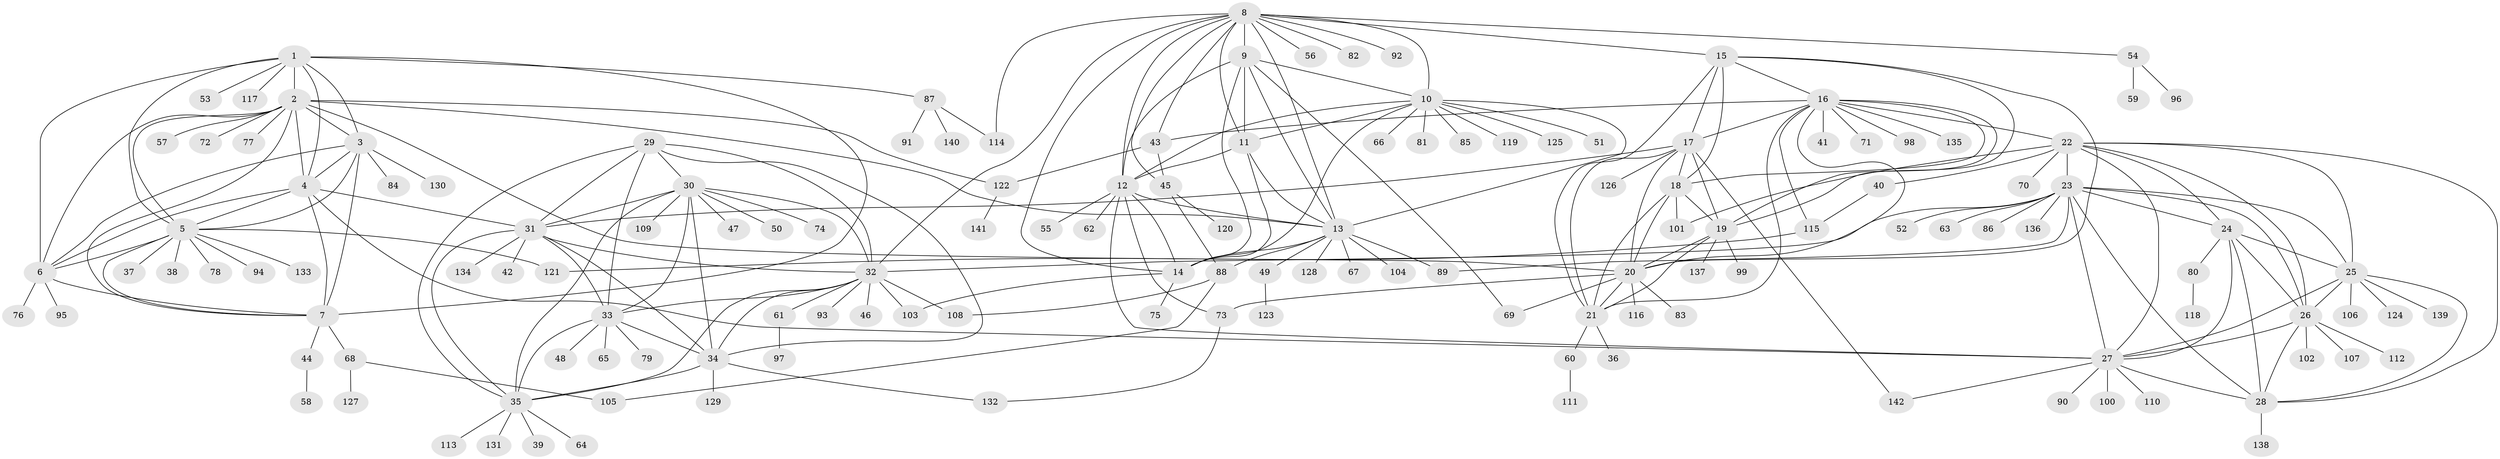 // Generated by graph-tools (version 1.1) at 2025/15/03/09/25 04:15:55]
// undirected, 142 vertices, 238 edges
graph export_dot {
graph [start="1"]
  node [color=gray90,style=filled];
  1;
  2;
  3;
  4;
  5;
  6;
  7;
  8;
  9;
  10;
  11;
  12;
  13;
  14;
  15;
  16;
  17;
  18;
  19;
  20;
  21;
  22;
  23;
  24;
  25;
  26;
  27;
  28;
  29;
  30;
  31;
  32;
  33;
  34;
  35;
  36;
  37;
  38;
  39;
  40;
  41;
  42;
  43;
  44;
  45;
  46;
  47;
  48;
  49;
  50;
  51;
  52;
  53;
  54;
  55;
  56;
  57;
  58;
  59;
  60;
  61;
  62;
  63;
  64;
  65;
  66;
  67;
  68;
  69;
  70;
  71;
  72;
  73;
  74;
  75;
  76;
  77;
  78;
  79;
  80;
  81;
  82;
  83;
  84;
  85;
  86;
  87;
  88;
  89;
  90;
  91;
  92;
  93;
  94;
  95;
  96;
  97;
  98;
  99;
  100;
  101;
  102;
  103;
  104;
  105;
  106;
  107;
  108;
  109;
  110;
  111;
  112;
  113;
  114;
  115;
  116;
  117;
  118;
  119;
  120;
  121;
  122;
  123;
  124;
  125;
  126;
  127;
  128;
  129;
  130;
  131;
  132;
  133;
  134;
  135;
  136;
  137;
  138;
  139;
  140;
  141;
  142;
  1 -- 2;
  1 -- 3;
  1 -- 4;
  1 -- 5;
  1 -- 6;
  1 -- 7;
  1 -- 53;
  1 -- 87;
  1 -- 117;
  2 -- 3;
  2 -- 4;
  2 -- 5;
  2 -- 6;
  2 -- 7;
  2 -- 13;
  2 -- 20;
  2 -- 57;
  2 -- 72;
  2 -- 77;
  2 -- 122;
  3 -- 4;
  3 -- 5;
  3 -- 6;
  3 -- 7;
  3 -- 84;
  3 -- 130;
  4 -- 5;
  4 -- 6;
  4 -- 7;
  4 -- 27;
  4 -- 31;
  5 -- 6;
  5 -- 7;
  5 -- 37;
  5 -- 38;
  5 -- 78;
  5 -- 94;
  5 -- 121;
  5 -- 133;
  6 -- 7;
  6 -- 76;
  6 -- 95;
  7 -- 44;
  7 -- 68;
  8 -- 9;
  8 -- 10;
  8 -- 11;
  8 -- 12;
  8 -- 13;
  8 -- 14;
  8 -- 15;
  8 -- 32;
  8 -- 43;
  8 -- 45;
  8 -- 54;
  8 -- 56;
  8 -- 82;
  8 -- 92;
  8 -- 114;
  9 -- 10;
  9 -- 11;
  9 -- 12;
  9 -- 13;
  9 -- 14;
  9 -- 69;
  10 -- 11;
  10 -- 12;
  10 -- 13;
  10 -- 14;
  10 -- 51;
  10 -- 66;
  10 -- 81;
  10 -- 85;
  10 -- 119;
  10 -- 125;
  11 -- 12;
  11 -- 13;
  11 -- 14;
  12 -- 13;
  12 -- 14;
  12 -- 27;
  12 -- 55;
  12 -- 62;
  12 -- 73;
  13 -- 14;
  13 -- 49;
  13 -- 67;
  13 -- 88;
  13 -- 89;
  13 -- 104;
  13 -- 128;
  14 -- 75;
  14 -- 103;
  15 -- 16;
  15 -- 17;
  15 -- 18;
  15 -- 19;
  15 -- 20;
  15 -- 21;
  16 -- 17;
  16 -- 18;
  16 -- 19;
  16 -- 20;
  16 -- 21;
  16 -- 22;
  16 -- 41;
  16 -- 43;
  16 -- 71;
  16 -- 98;
  16 -- 115;
  16 -- 135;
  17 -- 18;
  17 -- 19;
  17 -- 20;
  17 -- 21;
  17 -- 31;
  17 -- 126;
  17 -- 142;
  18 -- 19;
  18 -- 20;
  18 -- 21;
  18 -- 101;
  19 -- 20;
  19 -- 21;
  19 -- 99;
  19 -- 137;
  20 -- 21;
  20 -- 69;
  20 -- 73;
  20 -- 83;
  20 -- 116;
  21 -- 36;
  21 -- 60;
  22 -- 23;
  22 -- 24;
  22 -- 25;
  22 -- 26;
  22 -- 27;
  22 -- 28;
  22 -- 40;
  22 -- 70;
  22 -- 101;
  23 -- 24;
  23 -- 25;
  23 -- 26;
  23 -- 27;
  23 -- 28;
  23 -- 32;
  23 -- 52;
  23 -- 63;
  23 -- 86;
  23 -- 89;
  23 -- 136;
  24 -- 25;
  24 -- 26;
  24 -- 27;
  24 -- 28;
  24 -- 80;
  25 -- 26;
  25 -- 27;
  25 -- 28;
  25 -- 106;
  25 -- 124;
  25 -- 139;
  26 -- 27;
  26 -- 28;
  26 -- 102;
  26 -- 107;
  26 -- 112;
  27 -- 28;
  27 -- 90;
  27 -- 100;
  27 -- 110;
  27 -- 142;
  28 -- 138;
  29 -- 30;
  29 -- 31;
  29 -- 32;
  29 -- 33;
  29 -- 34;
  29 -- 35;
  30 -- 31;
  30 -- 32;
  30 -- 33;
  30 -- 34;
  30 -- 35;
  30 -- 47;
  30 -- 50;
  30 -- 74;
  30 -- 109;
  31 -- 32;
  31 -- 33;
  31 -- 34;
  31 -- 35;
  31 -- 42;
  31 -- 134;
  32 -- 33;
  32 -- 34;
  32 -- 35;
  32 -- 46;
  32 -- 61;
  32 -- 93;
  32 -- 103;
  32 -- 108;
  33 -- 34;
  33 -- 35;
  33 -- 48;
  33 -- 65;
  33 -- 79;
  34 -- 35;
  34 -- 129;
  34 -- 132;
  35 -- 39;
  35 -- 64;
  35 -- 113;
  35 -- 131;
  40 -- 115;
  43 -- 45;
  43 -- 122;
  44 -- 58;
  45 -- 88;
  45 -- 120;
  49 -- 123;
  54 -- 59;
  54 -- 96;
  60 -- 111;
  61 -- 97;
  68 -- 105;
  68 -- 127;
  73 -- 132;
  80 -- 118;
  87 -- 91;
  87 -- 114;
  87 -- 140;
  88 -- 105;
  88 -- 108;
  115 -- 121;
  122 -- 141;
}
